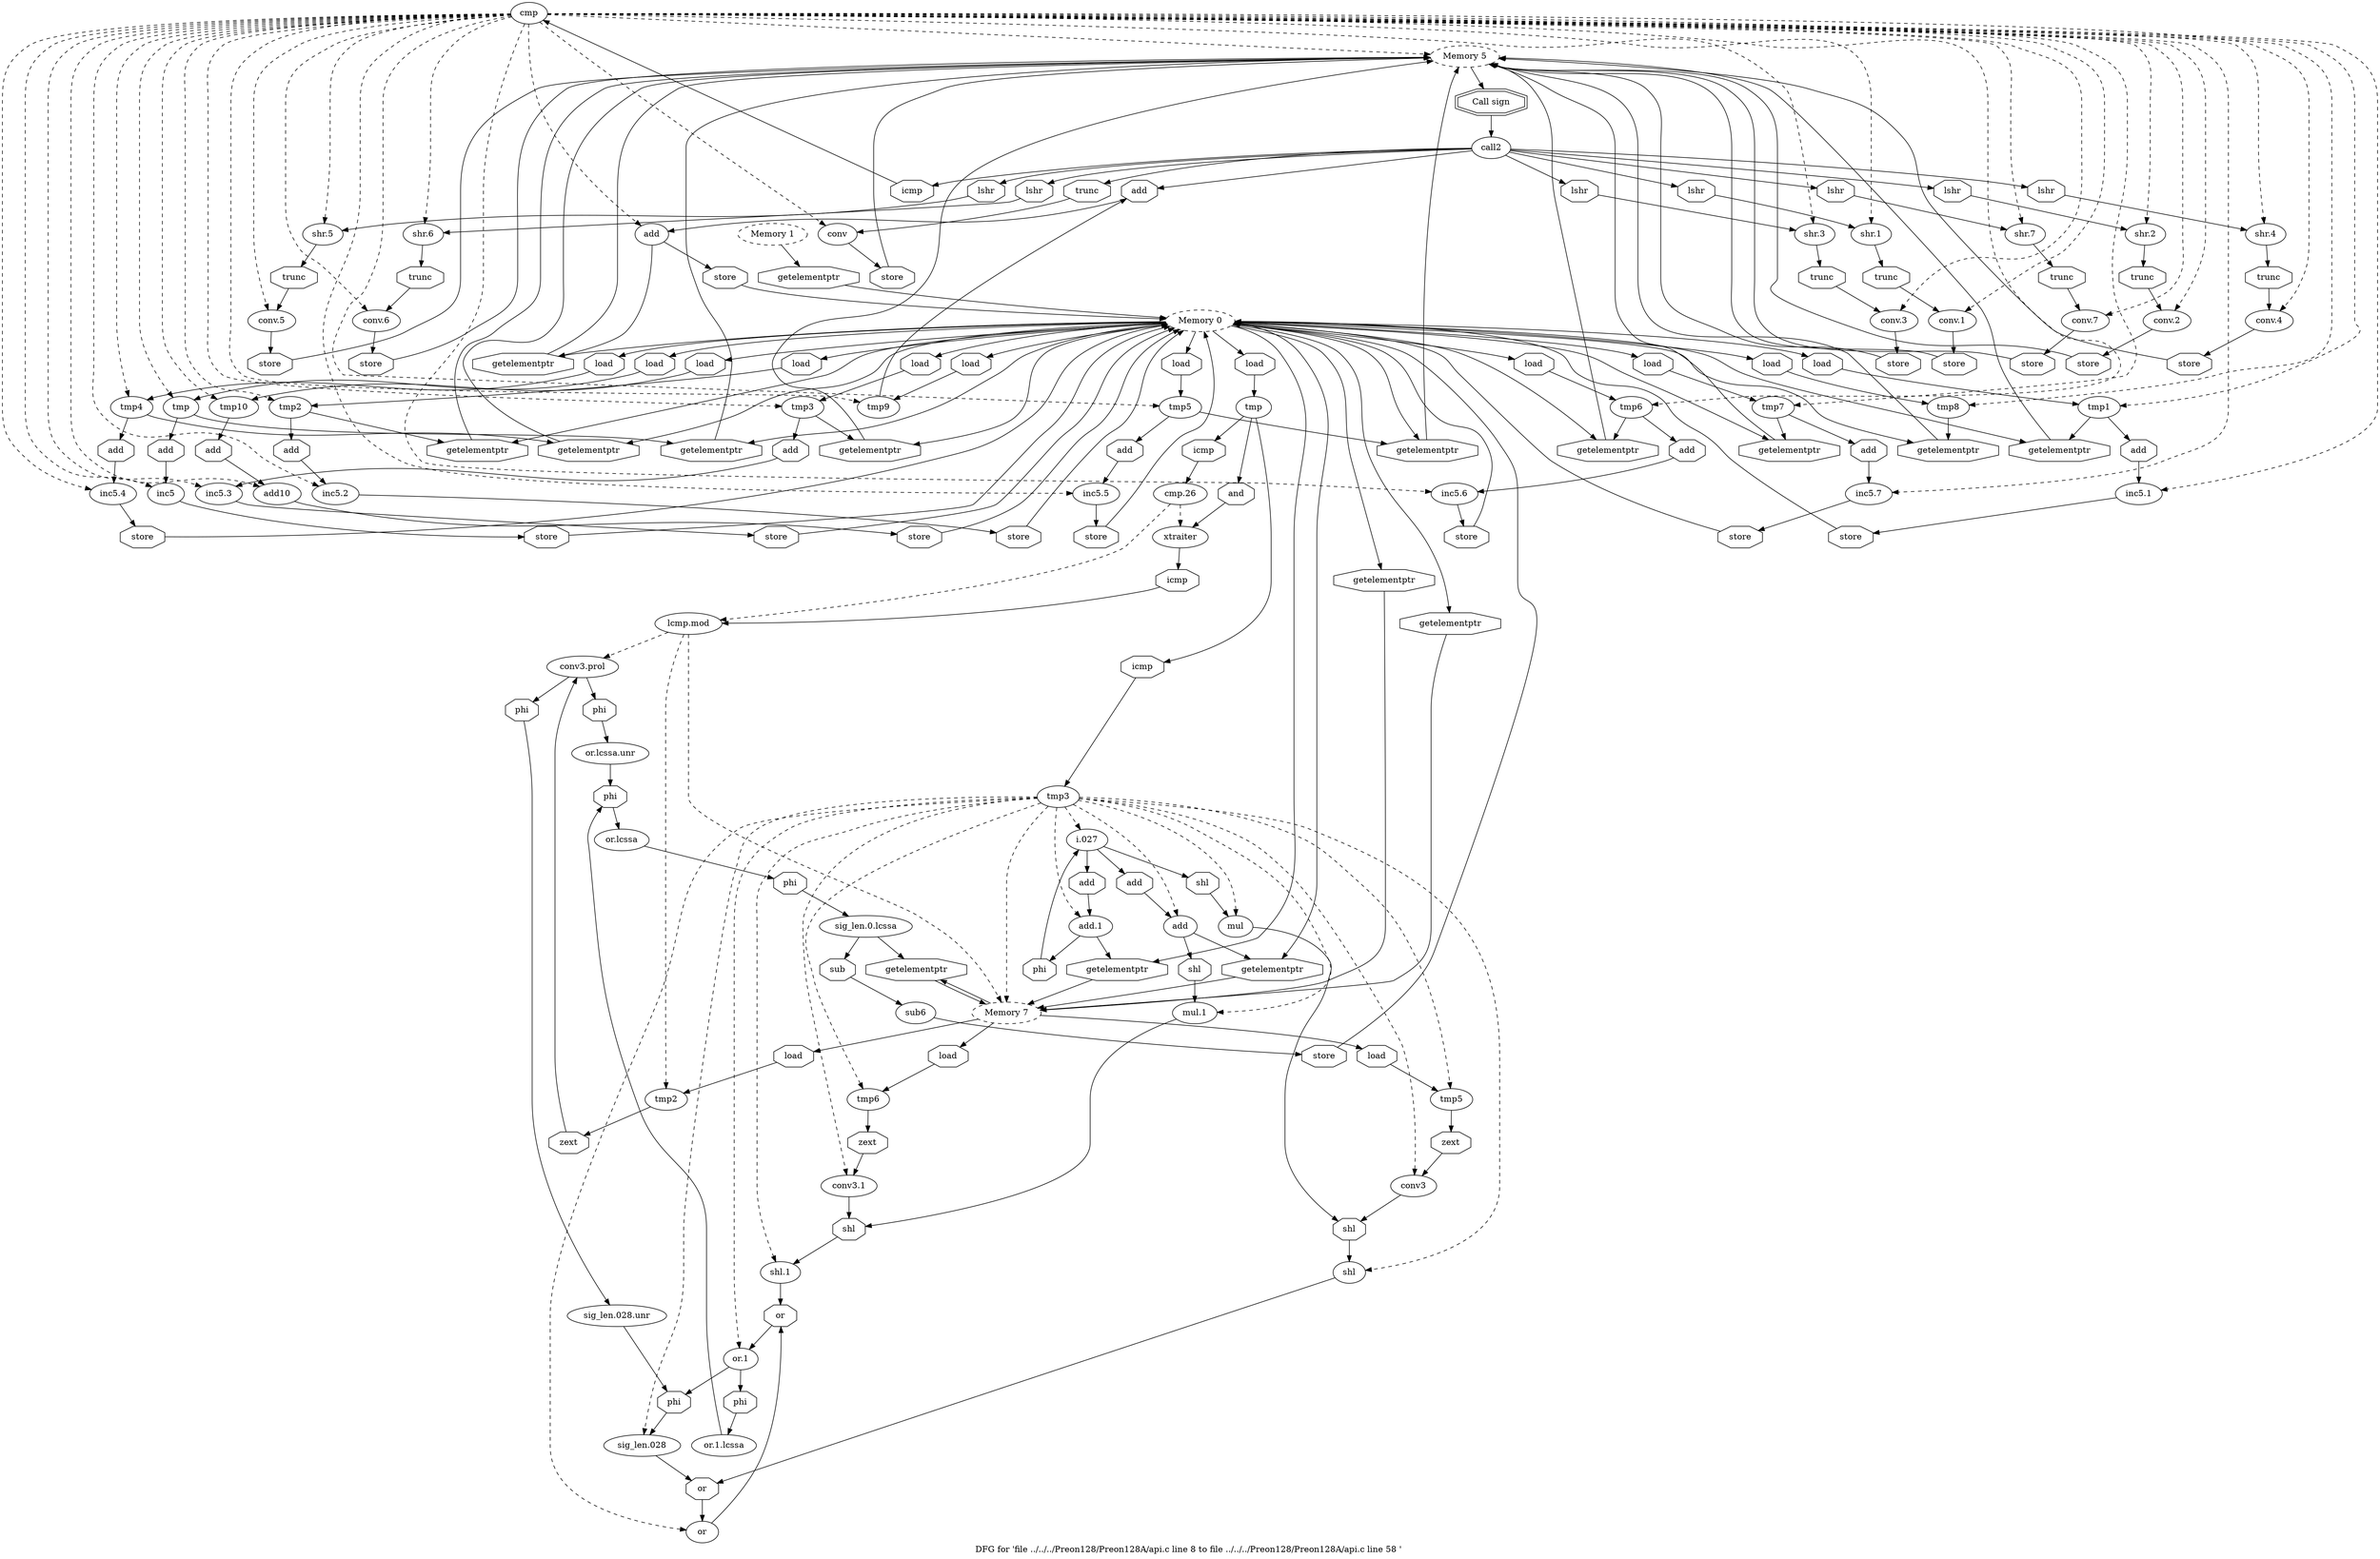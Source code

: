 digraph "DFG for 'file ../../../Preon128/Preon128A/api.c line 8 to file ../../../Preon128/Preon128A/api.c line 58 '  "{
label="DFG for 'file ../../../Preon128/Preon128A/api.c line 8 to file ../../../Preon128/Preon128A/api.c line 58 ' ";
node_2340[shape=ellipse,style=solid,label="cmp"]
node_2337[shape=ellipse,style=dashed,label="Memory 5"]
"node_2340"->"node_2337" [style=dashed]
node_2396[shape=ellipse,style=solid,label="shr.5"]
"node_2340"->"node_2396" [style=dashed]
node_2438[shape=ellipse,style=solid,label="tmp10"]
"node_2340"->"node_2438" [style=dashed]
node_2344[shape=ellipse,style=solid,label="tmp"]
"node_2340"->"node_2344" [style=dashed]
node_2398[shape=ellipse,style=solid,label="conv.5"]
"node_2340"->"node_2398" [style=dashed]
node_2432[shape=ellipse,style=solid,label="tmp9"]
"node_2340"->"node_2432" [style=dashed]
node_2346[shape=ellipse,style=solid,label="inc5"]
"node_2340"->"node_2346" [style=dashed]
node_2362[shape=ellipse,style=solid,label="shr.2"]
"node_2340"->"node_2362" [style=dashed]
node_2351[shape=ellipse,style=solid,label="shr.1"]
"node_2340"->"node_2351" [style=dashed]
node_2400[shape=ellipse,style=solid,label="tmp5"]
"node_2340"->"node_2400" [style=dashed]
node_2402[shape=ellipse,style=solid,label="inc5.5"]
"node_2340"->"node_2402" [style=dashed]
node_2373[shape=ellipse,style=solid,label="shr.3"]
"node_2340"->"node_2373" [style=dashed]
node_2429[shape=ellipse,style=solid,label="tmp8"]
"node_2340"->"node_2429" [style=dashed]
node_2389[shape=ellipse,style=solid,label="tmp4"]
"node_2340"->"node_2389" [style=dashed]
node_2368[shape=ellipse,style=solid,label="inc5.2"]
"node_2340"->"node_2368" [style=dashed]
node_2378[shape=ellipse,style=solid,label="tmp3"]
"node_2340"->"node_2378" [style=dashed]
node_2440[shape=ellipse,style=solid,label="add10"]
"node_2340"->"node_2440" [style=dashed]
node_2407[shape=ellipse,style=solid,label="shr.6"]
"node_2340"->"node_2407" [style=dashed]
node_2375[shape=ellipse,style=solid,label="conv.3"]
"node_2340"->"node_2375" [style=dashed]
node_2355[shape=ellipse,style=solid,label="tmp1"]
"node_2340"->"node_2355" [style=dashed]
node_2434[shape=ellipse,style=solid,label="add"]
"node_2340"->"node_2434" [style=dashed]
node_2366[shape=ellipse,style=solid,label="tmp2"]
"node_2340"->"node_2366" [style=dashed]
node_2385[shape=ellipse,style=solid,label="shr.4"]
"node_2340"->"node_2385" [style=dashed]
node_2353[shape=ellipse,style=solid,label="conv.1"]
"node_2340"->"node_2353" [style=dashed]
node_2357[shape=ellipse,style=solid,label="inc5.1"]
"node_2340"->"node_2357" [style=dashed]
node_2409[shape=ellipse,style=solid,label="conv.6"]
"node_2340"->"node_2409" [style=dashed]
node_2380[shape=ellipse,style=solid,label="inc5.3"]
"node_2340"->"node_2380" [style=dashed]
node_2411[shape=ellipse,style=solid,label="tmp6"]
"node_2340"->"node_2411" [style=dashed]
node_2413[shape=ellipse,style=solid,label="inc5.6"]
"node_2340"->"node_2413" [style=dashed]
node_2342[shape=ellipse,style=solid,label="conv"]
"node_2340"->"node_2342" [style=dashed]
node_2418[shape=ellipse,style=solid,label="shr.7"]
"node_2340"->"node_2418" [style=dashed]
node_2420[shape=ellipse,style=solid,label="conv.7"]
"node_2340"->"node_2420" [style=dashed]
node_2422[shape=ellipse,style=solid,label="tmp7"]
"node_2340"->"node_2422" [style=dashed]
node_2424[shape=ellipse,style=solid,label="inc5.7"]
"node_2340"->"node_2424" [style=dashed]
node_2364[shape=ellipse,style=solid,label="conv.2"]
"node_2340"->"node_2364" [style=dashed]
node_2387[shape=ellipse,style=solid,label="conv.4"]
"node_2340"->"node_2387" [style=dashed]
node_2391[shape=ellipse,style=solid,label="inc5.4"]
"node_2340"->"node_2391" [style=dashed]
node_2339[shape=doubleoctagon,style=solid,label="Call sign"]
node_2338[shape=ellipse,style=solid,label="call2"]
"node_2339"->"node_2338"
node_2397[shape=octagon,style=solid,label="lshr"]
"node_2338"->"node_2397"
node_2341[shape=octagon,style=solid,label="icmp"]
"node_2338"->"node_2341"
node_2408[shape=octagon,style=solid,label="lshr"]
"node_2338"->"node_2408"
node_2343[shape=octagon,style=solid,label="trunc"]
"node_2338"->"node_2343"
node_2352[shape=octagon,style=solid,label="lshr"]
"node_2338"->"node_2352"
node_2419[shape=octagon,style=solid,label="lshr"]
"node_2338"->"node_2419"
node_2435[shape=octagon,style=solid,label="add"]
"node_2338"->"node_2435"
node_2386[shape=octagon,style=solid,label="lshr"]
"node_2338"->"node_2386"
node_2374[shape=octagon,style=solid,label="lshr"]
"node_2338"->"node_2374"
node_2363[shape=octagon,style=solid,label="lshr"]
"node_2338"->"node_2363"
"node_2337"->"node_2339"
node_2336[shape=octagon,style=solid,label="getelementptr"]
node_2335[shape=ellipse,style=dashed,label="Memory 0"]
"node_2336"->"node_2335"
node_2390[shape=octagon,style=solid,label="load"]
"node_2335"->"node_2390"
node_2437[shape=octagon,style=solid,label="getelementptr"]
"node_2335"->"node_2437"
node_2345[shape=octagon,style=solid,label="load"]
"node_2335"->"node_2345"
node_2431[shape=octagon,style=solid,label="getelementptr"]
"node_2335"->"node_2431"
node_2379[shape=octagon,style=solid,label="load"]
"node_2335"->"node_2379"
node_2356[shape=octagon,style=solid,label="load"]
"node_2335"->"node_2356"
node_2394[shape=octagon,style=solid,label="getelementptr"]
"node_2335"->"node_2394"
node_2443[shape=octagon,style=solid,label="load"]
"node_2335"->"node_2443"
node_2401[shape=octagon,style=solid,label="load"]
"node_2335"->"node_2401"
node_2472[shape=octagon,style=solid,label="getelementptr"]
"node_2335"->"node_2472"
node_2430[shape=octagon,style=solid,label="load"]
"node_2335"->"node_2430"
node_2405[shape=octagon,style=solid,label="getelementptr"]
"node_2335"->"node_2405"
node_2439[shape=octagon,style=solid,label="load"]
"node_2335"->"node_2439"
node_2349[shape=octagon,style=solid,label="getelementptr"]
"node_2335"->"node_2349"
node_2498[shape=octagon,style=solid,label="getelementptr"]
"node_2335"->"node_2498"
node_2371[shape=octagon,style=solid,label="getelementptr"]
"node_2335"->"node_2371"
node_2383[shape=octagon,style=solid,label="getelementptr"]
"node_2335"->"node_2383"
node_2433[shape=octagon,style=solid,label="load"]
"node_2335"->"node_2433"
node_2367[shape=octagon,style=solid,label="load"]
"node_2335"->"node_2367"
node_2360[shape=octagon,style=solid,label="getelementptr"]
"node_2335"->"node_2360"
node_2489[shape=octagon,style=solid,label="getelementptr"]
"node_2335"->"node_2489"
node_2412[shape=octagon,style=solid,label="load"]
"node_2335"->"node_2412"
node_2416[shape=octagon,style=solid,label="getelementptr"]
"node_2335"->"node_2416"
node_2451[shape=octagon,style=solid,label="getelementptr"]
"node_2335"->"node_2451"
node_2423[shape=octagon,style=solid,label="load"]
"node_2335"->"node_2423"
node_2427[shape=octagon,style=solid,label="getelementptr"]
"node_2335"->"node_2427"
node_2334[shape=ellipse,style=dashed,label="Memory 1"]
"node_2334"->"node_2336"
node_2395[shape=octagon,style=solid,label="store"]
"node_2395"->"node_2337"
node_2399[shape=octagon,style=solid,label="trunc"]
"node_2396"->"node_2399"
"node_2390"->"node_2389"
node_2455[shape=octagon,style=solid,label="zext"]
node_2454[shape=ellipse,style=solid,label="conv3.prol"]
"node_2455"->"node_2454"
node_2456[shape=ellipse,style=solid,label="or.lcssa.unr"]
node_2495[shape=octagon,style=solid,label="phi"]
"node_2456"->"node_2495"
node_2484[shape=octagon,style=solid,label="shl"]
node_2483[shape=ellipse,style=solid,label="shl"]
"node_2484"->"node_2483"
node_2485[shape=ellipse,style=solid,label="conv3"]
"node_2485"->"node_2484"
node_2486[shape=octagon,style=solid,label="zext"]
"node_2486"->"node_2485"
node_2479[shape=ellipse,style=solid,label="add"]
node_2478[shape=octagon,style=solid,label="shl"]
"node_2479"->"node_2478"
"node_2479"->"node_2489"
node_2480[shape=octagon,style=solid,label="add"]
"node_2480"->"node_2479"
"node_2437"->"node_2337"
node_2441[shape=octagon,style=solid,label="add"]
"node_2438"->"node_2441"
"node_2345"->"node_2344"
node_2347[shape=octagon,style=solid,label="add"]
"node_2344"->"node_2347"
"node_2344"->"node_2349"
node_2477[shape=ellipse,style=solid,label="mul.1"]
node_2467[shape=octagon,style=solid,label="shl"]
"node_2477"->"node_2467"
"node_2478"->"node_2477"
"node_2397"->"node_2396"
node_2406[shape=octagon,style=solid,label="store"]
"node_2398"->"node_2406"
node_2499[shape=ellipse,style=solid,label="sub6"]
node_2501[shape=octagon,style=solid,label="store"]
"node_2499"->"node_2501"
node_2500[shape=octagon,style=solid,label="sub"]
"node_2500"->"node_2499"
"node_2501"->"node_2335"
node_2457[shape=octagon,style=solid,label="phi"]
"node_2457"->"node_2456"
node_2458[shape=ellipse,style=solid,label="sig_len.028.unr"]
node_2493[shape=octagon,style=solid,label="phi"]
"node_2458"->"node_2493"
"node_2431"->"node_2337"
"node_2432"->"node_2435"
"node_2379"->"node_2378"
node_2492[shape=ellipse,style=solid,label="sig_len.028"]
"node_2493"->"node_2492"
node_2494[shape=ellipse,style=solid,label="or.lcssa"]
node_2497[shape=octagon,style=solid,label="phi"]
"node_2494"->"node_2497"
"node_2495"->"node_2494"
"node_2356"->"node_2355"
node_2393[shape=octagon,style=solid,label="store"]
"node_2393"->"node_2335"
"node_2394"->"node_2337"
node_2348[shape=octagon,style=solid,label="store"]
"node_2346"->"node_2348"
node_2459[shape=octagon,style=solid,label="phi"]
"node_2459"->"node_2458"
node_2460[shape=ellipse,style=solid,label="tmp3"]
"node_2460"->"node_2485" [style=dashed]
"node_2460"->"node_2479" [style=dashed]
"node_2460"->"node_2477" [style=dashed]
node_2475[shape=ellipse,style=solid,label="i.027"]
"node_2460"->"node_2475" [style=dashed]
node_2450[shape=ellipse,style=dashed,label="Memory 7"]
"node_2460"->"node_2450" [style=dashed]
node_2464[shape=ellipse,style=solid,label="or.1"]
"node_2460"->"node_2464" [style=dashed]
node_2487[shape=ellipse,style=solid,label="tmp5"]
"node_2460"->"node_2487" [style=dashed]
node_2481[shape=ellipse,style=solid,label="or"]
"node_2460"->"node_2481" [style=dashed]
"node_2460"->"node_2483" [style=dashed]
node_2466[shape=ellipse,style=solid,label="shl.1"]
"node_2460"->"node_2466" [style=dashed]
node_2468[shape=ellipse,style=solid,label="conv3.1"]
"node_2460"->"node_2468" [style=dashed]
node_2490[shape=ellipse,style=solid,label="mul"]
"node_2460"->"node_2490" [style=dashed]
"node_2460"->"node_2492" [style=dashed]
node_2470[shape=ellipse,style=solid,label="tmp6"]
"node_2460"->"node_2470" [style=dashed]
node_2473[shape=ellipse,style=solid,label="add.1"]
"node_2460"->"node_2473" [style=dashed]
node_2370[shape=octagon,style=solid,label="store"]
"node_2370"->"node_2335"
node_2447[shape=octagon,style=solid,label="and"]
node_2446[shape=ellipse,style=solid,label="xtraiter"]
"node_2447"->"node_2446"
node_2448[shape=ellipse,style=solid,label="lcmp.mod"]
"node_2448"->"node_2454" [style=dashed]
"node_2448"->"node_2450" [style=dashed]
node_2452[shape=ellipse,style=solid,label="tmp2"]
"node_2448"->"node_2452" [style=dashed]
node_2365[shape=octagon,style=solid,label="trunc"]
"node_2362"->"node_2365"
node_2442[shape=ellipse,style=solid,label="tmp"]
"node_2443"->"node_2442"
node_2444[shape=ellipse,style=solid,label="cmp.26"]
"node_2444"->"node_2448" [style=dashed]
"node_2444"->"node_2446" [style=dashed]
node_2354[shape=octagon,style=solid,label="trunc"]
"node_2354"->"node_2353"
node_2372[shape=octagon,style=solid,label="store"]
"node_2372"->"node_2337"
node_2392[shape=octagon,style=solid,label="add"]
"node_2392"->"node_2391"
node_2377[shape=octagon,style=solid,label="store"]
"node_2377"->"node_2335"
node_2453[shape=octagon,style=solid,label="load"]
"node_2453"->"node_2452"
"node_2454"->"node_2457"
"node_2454"->"node_2459"
"node_2351"->"node_2354"
"node_2475"->"node_2480"
node_2491[shape=octagon,style=solid,label="shl"]
"node_2475"->"node_2491"
node_2474[shape=octagon,style=solid,label="add"]
"node_2475"->"node_2474"
node_2476[shape=octagon,style=solid,label="phi"]
"node_2476"->"node_2475"
"node_2399"->"node_2398"
node_2403[shape=octagon,style=solid,label="add"]
"node_2400"->"node_2403"
"node_2400"->"node_2405"
node_2359[shape=octagon,style=solid,label="store"]
"node_2359"->"node_2335"
"node_2401"->"node_2400"
node_2404[shape=octagon,style=solid,label="store"]
"node_2402"->"node_2404"
node_2384[shape=octagon,style=solid,label="store"]
"node_2384"->"node_2337"
node_2449[shape=octagon,style=solid,label="icmp"]
"node_2449"->"node_2448"
"node_2450"->"node_2453"
node_2471[shape=octagon,style=solid,label="load"]
"node_2450"->"node_2471"
node_2502[shape=octagon,style=solid,label="getelementptr"]
"node_2450"->"node_2502"
node_2488[shape=octagon,style=solid,label="load"]
"node_2450"->"node_2488"
"node_2471"->"node_2470"
"node_2472"->"node_2450"
node_2376[shape=octagon,style=solid,label="trunc"]
"node_2373"->"node_2376"
"node_2403"->"node_2402"
"node_2404"->"node_2335"
"node_2429"->"node_2431"
"node_2430"->"node_2429"
"node_2389"->"node_2394"
"node_2389"->"node_2392"
"node_2368"->"node_2370"
"node_2378"->"node_2383"
node_2381[shape=octagon,style=solid,label="add"]
"node_2378"->"node_2381"
node_2382[shape=octagon,style=solid,label="store"]
"node_2382"->"node_2335"
"node_2405"->"node_2337"
"node_2406"->"node_2337"
"node_2502"->"node_2450"
"node_2347"->"node_2346"
"node_2348"->"node_2335"
"node_2341"->"node_2340"
node_2461[shape=octagon,style=solid,label="icmp"]
"node_2461"->"node_2460"
node_2462[shape=ellipse,style=solid,label="or.1.lcssa"]
"node_2462"->"node_2495"
"node_2439"->"node_2438"
"node_2440"->"node_2377"
"node_2349"->"node_2337"
node_2496[shape=ellipse,style=solid,label="sig_len.0.lcssa"]
"node_2496"->"node_2500"
"node_2496"->"node_2502"
"node_2497"->"node_2496"
"node_2498"->"node_2450"
node_2350[shape=octagon,style=solid,label="store"]
"node_2350"->"node_2337"
node_2410[shape=octagon,style=solid,label="trunc"]
"node_2407"->"node_2410"
"node_2408"->"node_2407"
"node_2375"->"node_2384"
"node_2371"->"node_2337"
"node_2355"->"node_2360"
node_2358[shape=octagon,style=solid,label="add"]
"node_2355"->"node_2358"
"node_2383"->"node_2337"
"node_2441"->"node_2440"
"node_2442"->"node_2447"
"node_2442"->"node_2461"
node_2445[shape=octagon,style=solid,label="icmp"]
"node_2442"->"node_2445"
"node_2433"->"node_2432"
"node_2434"->"node_2437"
node_2436[shape=octagon,style=solid,label="store"]
"node_2434"->"node_2436"
"node_2367"->"node_2366"
"node_2366"->"node_2371"
node_2369[shape=octagon,style=solid,label="add"]
"node_2366"->"node_2369"
node_2388[shape=octagon,style=solid,label="trunc"]
"node_2385"->"node_2388"
node_2361[shape=octagon,style=solid,label="store"]
"node_2353"->"node_2361"
"node_2343"->"node_2342"
"node_2365"->"node_2364"
node_2463[shape=octagon,style=solid,label="phi"]
"node_2463"->"node_2462"
"node_2464"->"node_2493"
"node_2464"->"node_2463"
"node_2360"->"node_2337"
"node_2357"->"node_2359"
"node_2487"->"node_2486"
"node_2488"->"node_2487"
"node_2489"->"node_2450"
node_2465[shape=octagon,style=solid,label="or"]
"node_2481"->"node_2465"
node_2482[shape=octagon,style=solid,label="or"]
"node_2482"->"node_2481"
"node_2483"->"node_2482"
node_2417[shape=octagon,style=solid,label="store"]
"node_2409"->"node_2417"
"node_2410"->"node_2409"
"node_2361"->"node_2337"
"node_2380"->"node_2382"
"node_2376"->"node_2375"
"node_2358"->"node_2357"
node_2414[shape=octagon,style=solid,label="add"]
"node_2411"->"node_2414"
"node_2411"->"node_2416"
"node_2412"->"node_2411"
"node_2465"->"node_2464"
"node_2466"->"node_2465"
"node_2467"->"node_2466"
"node_2468"->"node_2467"
node_2415[shape=octagon,style=solid,label="store"]
"node_2413"->"node_2415"
"node_2414"->"node_2413"
"node_2415"->"node_2335"
"node_2416"->"node_2337"
"node_2445"->"node_2444"
"node_2446"->"node_2449"
"node_2342"->"node_2350"
"node_2417"->"node_2337"
node_2421[shape=octagon,style=solid,label="trunc"]
"node_2418"->"node_2421"
"node_2451"->"node_2450"
"node_2452"->"node_2455"
"node_2352"->"node_2351"
"node_2419"->"node_2418"
node_2428[shape=octagon,style=solid,label="store"]
"node_2420"->"node_2428"
"node_2435"->"node_2434"
"node_2436"->"node_2335"
"node_2369"->"node_2368"
"node_2386"->"node_2385"
"node_2421"->"node_2420"
node_2425[shape=octagon,style=solid,label="add"]
"node_2422"->"node_2425"
"node_2422"->"node_2427"
"node_2423"->"node_2422"
node_2426[shape=octagon,style=solid,label="store"]
"node_2424"->"node_2426"
"node_2490"->"node_2484"
"node_2491"->"node_2490"
"node_2492"->"node_2482"
node_2469[shape=octagon,style=solid,label="zext"]
"node_2469"->"node_2468"
"node_2470"->"node_2469"
"node_2374"->"node_2373"
"node_2364"->"node_2372"
"node_2363"->"node_2362"
"node_2425"->"node_2424"
"node_2426"->"node_2335"
"node_2427"->"node_2337"
"node_2428"->"node_2337"
"node_2387"->"node_2395"
"node_2473"->"node_2476"
"node_2473"->"node_2472"
"node_2474"->"node_2473"
"node_2391"->"node_2393"
"node_2381"->"node_2380"
"node_2388"->"node_2387"
}

